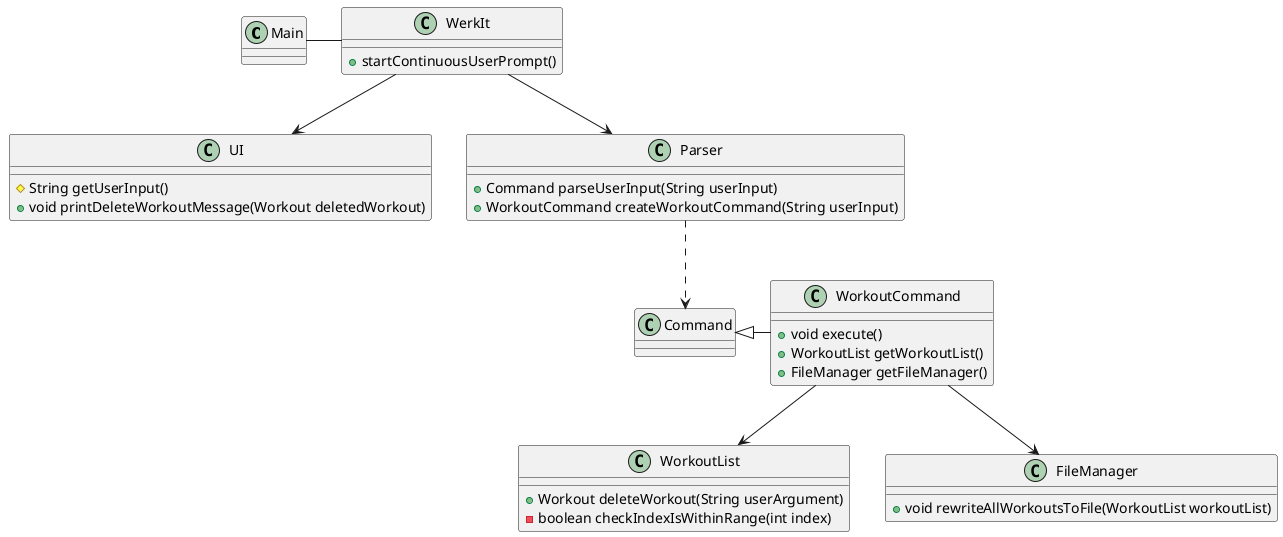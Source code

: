 @startuml
'https://plantuml.com/class-diagram

Main - WerkIt
WerkIt --> UI
WerkIt --> Parser

Command <|- WorkoutCommand
Parser ..> Command
WorkoutCommand --> WorkoutList
WorkoutCommand --> FileManager

class WerkIt {
+ startContinuousUserPrompt()
}

class Command {

}

class Main {

}

class WorkoutCommand {
+ void execute()
+ WorkoutList getWorkoutList()
+ FileManager getFileManager()
}

class UI {
# String getUserInput()
+ void printDeleteWorkoutMessage(Workout deletedWorkout)
}

class Parser {
+ Command parseUserInput(String userInput)
+ WorkoutCommand createWorkoutCommand(String userInput)
}

class WorkoutList {
+ Workout deleteWorkout(String userArgument)
- boolean checkIndexIsWithinRange(int index)
}

class FileManager {
+ void rewriteAllWorkoutsToFile(WorkoutList workoutList)
}
@enduml